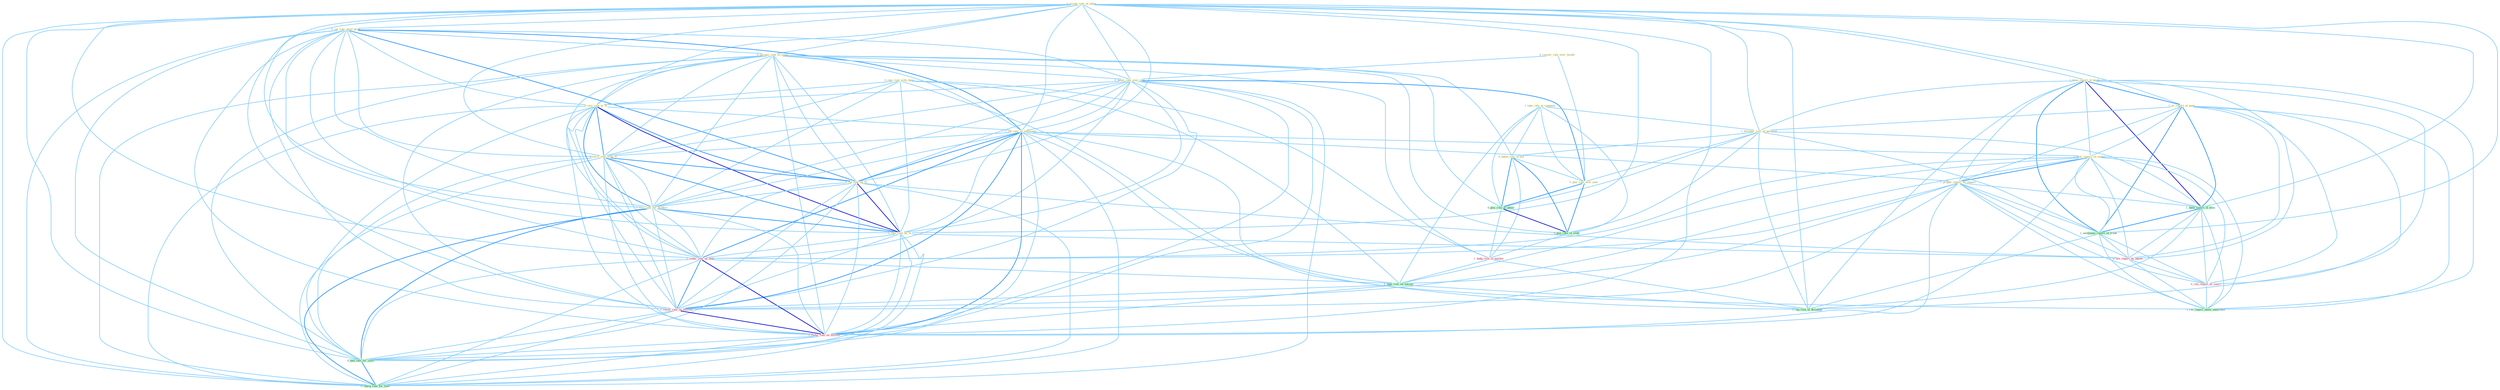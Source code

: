 Graph G{ 
    node
    [shape=polygon,style=filled,width=.5,height=.06,color="#BDFCC9",fixedsize=true,fontsize=4,
    fontcolor="#2f4f4f"];
    {node
    [color="#ffffe0", fontcolor="#8b7d6b"] "1_assum_rate_of_inflat " "1_been_report_of_death " "0_cut_rate_amid_grow " "0_increas_rate_in_coupl " "0_review_rule_over_month " "0_boost_rate_over_year " "1_ar_report_of_gene " "0_rais_risk_with_them " "0_rais_rate_to_% " "1_cut_rate_on_entitynam " "1_hear_report_on_experi " "0_carri_rate_with_% " "0_cut_rate_by_% " "1_take_role_at_compani " "1_prepar_report_on_impact " "1_downsiz_role_of_parastat " "1_rais_rate_for_product " "0_taken_role_in_aid " "0_rais_rate_by_% " "0_plai_role_over_year "}
{node [color="#fff0f5", fontcolor="#b22222"] "1_reduc_rate_on_debt " "1_hedg_risk_in_market " "0_file_report_by_phone " "0_cite_report_as_sourc " "1_lower_rate_on_million " "1_reduc_rate_on_million "}
edge [color="#B0E2FF"];

	"1_assum_rate_of_inflat " -- "1_been_report_of_death " [w="1", color="#87cefa" ];
	"1_assum_rate_of_inflat " -- "0_cut_rate_amid_grow " [w="1", color="#87cefa" ];
	"1_assum_rate_of_inflat " -- "0_increas_rate_in_coupl " [w="1", color="#87cefa" ];
	"1_assum_rate_of_inflat " -- "0_boost_rate_over_year " [w="1", color="#87cefa" ];
	"1_assum_rate_of_inflat " -- "1_ar_report_of_gene " [w="1", color="#87cefa" ];
	"1_assum_rate_of_inflat " -- "0_rais_rate_to_% " [w="1", color="#87cefa" ];
	"1_assum_rate_of_inflat " -- "1_cut_rate_on_entitynam " [w="1", color="#87cefa" ];
	"1_assum_rate_of_inflat " -- "0_carri_rate_with_% " [w="1", color="#87cefa" ];
	"1_assum_rate_of_inflat " -- "0_cut_rate_by_% " [w="1", color="#87cefa" ];
	"1_assum_rate_of_inflat " -- "1_downsiz_role_of_parastat " [w="1", color="#87cefa" ];
	"1_assum_rate_of_inflat " -- "1_rais_rate_for_product " [w="1", color="#87cefa" ];
	"1_assum_rate_of_inflat " -- "0_rais_rate_by_% " [w="1", color="#87cefa" ];
	"1_assum_rate_of_inflat " -- "1_reduc_rate_on_debt " [w="1", color="#87cefa" ];
	"1_assum_rate_of_inflat " -- "1_been_report_of_firm " [w="1", color="#87cefa" ];
	"1_assum_rate_of_inflat " -- "1_entitynam_report_of_trade " [w="1", color="#87cefa" ];
	"1_assum_rate_of_inflat " -- "1_lower_rate_on_million " [w="1", color="#87cefa" ];
	"1_assum_rate_of_inflat " -- "1_reduc_rate_on_million " [w="1", color="#87cefa" ];
	"1_assum_rate_of_inflat " -- "1_run_risk_of_disintegr " [w="1", color="#87cefa" ];
	"1_assum_rate_of_inflat " -- "0_had_rate_for_yield " [w="1", color="#87cefa" ];
	"1_assum_rate_of_inflat " -- "0_charg_rate_for_time " [w="1", color="#87cefa" ];
	"1_been_report_of_death " -- "1_ar_report_of_gene " [w="2", color="#1e90ff" , len=0.8];
	"1_been_report_of_death " -- "1_hear_report_on_experi " [w="1", color="#87cefa" ];
	"1_been_report_of_death " -- "1_prepar_report_on_impact " [w="1", color="#87cefa" ];
	"1_been_report_of_death " -- "1_downsiz_role_of_parastat " [w="1", color="#87cefa" ];
	"1_been_report_of_death " -- "1_been_report_of_firm " [w="3", color="#0000cd" , len=0.6];
	"1_been_report_of_death " -- "1_entitynam_report_of_trade " [w="2", color="#1e90ff" , len=0.8];
	"1_been_report_of_death " -- "0_file_report_by_phone " [w="1", color="#87cefa" ];
	"1_been_report_of_death " -- "0_cite_report_as_sourc " [w="1", color="#87cefa" ];
	"1_been_report_of_death " -- "1_run_risk_of_disintegr " [w="1", color="#87cefa" ];
	"1_been_report_of_death " -- "1_ran_report_about_entitynam " [w="1", color="#87cefa" ];
	"0_cut_rate_amid_grow " -- "0_increas_rate_in_coupl " [w="1", color="#87cefa" ];
	"0_cut_rate_amid_grow " -- "0_boost_rate_over_year " [w="1", color="#87cefa" ];
	"0_cut_rate_amid_grow " -- "0_rais_rate_to_% " [w="1", color="#87cefa" ];
	"0_cut_rate_amid_grow " -- "1_cut_rate_on_entitynam " [w="2", color="#1e90ff" , len=0.8];
	"0_cut_rate_amid_grow " -- "0_carri_rate_with_% " [w="1", color="#87cefa" ];
	"0_cut_rate_amid_grow " -- "0_cut_rate_by_% " [w="2", color="#1e90ff" , len=0.8];
	"0_cut_rate_amid_grow " -- "1_rais_rate_for_product " [w="1", color="#87cefa" ];
	"0_cut_rate_amid_grow " -- "0_rais_rate_by_% " [w="1", color="#87cefa" ];
	"0_cut_rate_amid_grow " -- "1_reduc_rate_on_debt " [w="1", color="#87cefa" ];
	"0_cut_rate_amid_grow " -- "1_lower_rate_on_million " [w="1", color="#87cefa" ];
	"0_cut_rate_amid_grow " -- "1_reduc_rate_on_million " [w="1", color="#87cefa" ];
	"0_cut_rate_amid_grow " -- "0_had_rate_for_yield " [w="1", color="#87cefa" ];
	"0_cut_rate_amid_grow " -- "0_charg_rate_for_time " [w="1", color="#87cefa" ];
	"0_increas_rate_in_coupl " -- "0_boost_rate_over_year " [w="1", color="#87cefa" ];
	"0_increas_rate_in_coupl " -- "0_rais_rate_to_% " [w="1", color="#87cefa" ];
	"0_increas_rate_in_coupl " -- "1_cut_rate_on_entitynam " [w="1", color="#87cefa" ];
	"0_increas_rate_in_coupl " -- "0_carri_rate_with_% " [w="1", color="#87cefa" ];
	"0_increas_rate_in_coupl " -- "0_cut_rate_by_% " [w="1", color="#87cefa" ];
	"0_increas_rate_in_coupl " -- "1_rais_rate_for_product " [w="1", color="#87cefa" ];
	"0_increas_rate_in_coupl " -- "0_taken_role_in_aid " [w="1", color="#87cefa" ];
	"0_increas_rate_in_coupl " -- "0_rais_rate_by_% " [w="1", color="#87cefa" ];
	"0_increas_rate_in_coupl " -- "1_reduc_rate_on_debt " [w="1", color="#87cefa" ];
	"0_increas_rate_in_coupl " -- "0_plai_role_in_phase " [w="1", color="#87cefa" ];
	"0_increas_rate_in_coupl " -- "0_plai_role_in_slide " [w="1", color="#87cefa" ];
	"0_increas_rate_in_coupl " -- "1_hedg_risk_in_market " [w="1", color="#87cefa" ];
	"0_increas_rate_in_coupl " -- "1_lower_rate_on_million " [w="1", color="#87cefa" ];
	"0_increas_rate_in_coupl " -- "1_reduc_rate_on_million " [w="1", color="#87cefa" ];
	"0_increas_rate_in_coupl " -- "0_had_rate_for_yield " [w="1", color="#87cefa" ];
	"0_increas_rate_in_coupl " -- "0_charg_rate_for_time " [w="1", color="#87cefa" ];
	"0_review_rule_over_month " -- "0_boost_rate_over_year " [w="1", color="#87cefa" ];
	"0_review_rule_over_month " -- "0_plai_role_over_year " [w="1", color="#87cefa" ];
	"0_boost_rate_over_year " -- "0_rais_rate_to_% " [w="1", color="#87cefa" ];
	"0_boost_rate_over_year " -- "1_cut_rate_on_entitynam " [w="1", color="#87cefa" ];
	"0_boost_rate_over_year " -- "0_carri_rate_with_% " [w="1", color="#87cefa" ];
	"0_boost_rate_over_year " -- "0_cut_rate_by_% " [w="1", color="#87cefa" ];
	"0_boost_rate_over_year " -- "1_rais_rate_for_product " [w="1", color="#87cefa" ];
	"0_boost_rate_over_year " -- "0_rais_rate_by_% " [w="1", color="#87cefa" ];
	"0_boost_rate_over_year " -- "0_plai_role_over_year " [w="2", color="#1e90ff" , len=0.8];
	"0_boost_rate_over_year " -- "1_reduc_rate_on_debt " [w="1", color="#87cefa" ];
	"0_boost_rate_over_year " -- "1_lower_rate_on_million " [w="1", color="#87cefa" ];
	"0_boost_rate_over_year " -- "1_reduc_rate_on_million " [w="1", color="#87cefa" ];
	"0_boost_rate_over_year " -- "0_had_rate_for_yield " [w="1", color="#87cefa" ];
	"0_boost_rate_over_year " -- "0_charg_rate_for_time " [w="1", color="#87cefa" ];
	"1_ar_report_of_gene " -- "1_hear_report_on_experi " [w="1", color="#87cefa" ];
	"1_ar_report_of_gene " -- "1_prepar_report_on_impact " [w="1", color="#87cefa" ];
	"1_ar_report_of_gene " -- "1_downsiz_role_of_parastat " [w="1", color="#87cefa" ];
	"1_ar_report_of_gene " -- "1_been_report_of_firm " [w="2", color="#1e90ff" , len=0.8];
	"1_ar_report_of_gene " -- "1_entitynam_report_of_trade " [w="2", color="#1e90ff" , len=0.8];
	"1_ar_report_of_gene " -- "0_file_report_by_phone " [w="1", color="#87cefa" ];
	"1_ar_report_of_gene " -- "0_cite_report_as_sourc " [w="1", color="#87cefa" ];
	"1_ar_report_of_gene " -- "1_run_risk_of_disintegr " [w="1", color="#87cefa" ];
	"1_ar_report_of_gene " -- "1_ran_report_about_entitynam " [w="1", color="#87cefa" ];
	"0_rais_risk_with_them " -- "0_rais_rate_to_% " [w="1", color="#87cefa" ];
	"0_rais_risk_with_them " -- "0_carri_rate_with_% " [w="1", color="#87cefa" ];
	"0_rais_risk_with_them " -- "1_rais_rate_for_product " [w="1", color="#87cefa" ];
	"0_rais_risk_with_them " -- "0_rais_rate_by_% " [w="1", color="#87cefa" ];
	"0_rais_risk_with_them " -- "1_hedg_risk_in_market " [w="1", color="#87cefa" ];
	"0_rais_risk_with_them " -- "1_take_risk_on_outcom " [w="1", color="#87cefa" ];
	"0_rais_risk_with_them " -- "1_run_risk_of_disintegr " [w="1", color="#87cefa" ];
	"0_rais_rate_to_% " -- "1_cut_rate_on_entitynam " [w="1", color="#87cefa" ];
	"0_rais_rate_to_% " -- "0_carri_rate_with_% " [w="2", color="#1e90ff" , len=0.8];
	"0_rais_rate_to_% " -- "0_cut_rate_by_% " [w="2", color="#1e90ff" , len=0.8];
	"0_rais_rate_to_% " -- "1_rais_rate_for_product " [w="2", color="#1e90ff" , len=0.8];
	"0_rais_rate_to_% " -- "0_rais_rate_by_% " [w="3", color="#0000cd" , len=0.6];
	"0_rais_rate_to_% " -- "1_reduc_rate_on_debt " [w="1", color="#87cefa" ];
	"0_rais_rate_to_% " -- "1_lower_rate_on_million " [w="1", color="#87cefa" ];
	"0_rais_rate_to_% " -- "1_reduc_rate_on_million " [w="1", color="#87cefa" ];
	"0_rais_rate_to_% " -- "0_had_rate_for_yield " [w="1", color="#87cefa" ];
	"0_rais_rate_to_% " -- "0_charg_rate_for_time " [w="1", color="#87cefa" ];
	"1_cut_rate_on_entitynam " -- "1_hear_report_on_experi " [w="1", color="#87cefa" ];
	"1_cut_rate_on_entitynam " -- "0_carri_rate_with_% " [w="1", color="#87cefa" ];
	"1_cut_rate_on_entitynam " -- "0_cut_rate_by_% " [w="2", color="#1e90ff" , len=0.8];
	"1_cut_rate_on_entitynam " -- "1_prepar_report_on_impact " [w="1", color="#87cefa" ];
	"1_cut_rate_on_entitynam " -- "1_rais_rate_for_product " [w="1", color="#87cefa" ];
	"1_cut_rate_on_entitynam " -- "0_rais_rate_by_% " [w="1", color="#87cefa" ];
	"1_cut_rate_on_entitynam " -- "1_reduc_rate_on_debt " [w="2", color="#1e90ff" , len=0.8];
	"1_cut_rate_on_entitynam " -- "1_take_risk_on_outcom " [w="1", color="#87cefa" ];
	"1_cut_rate_on_entitynam " -- "1_lower_rate_on_million " [w="2", color="#1e90ff" , len=0.8];
	"1_cut_rate_on_entitynam " -- "1_reduc_rate_on_million " [w="2", color="#1e90ff" , len=0.8];
	"1_cut_rate_on_entitynam " -- "0_had_rate_for_yield " [w="1", color="#87cefa" ];
	"1_cut_rate_on_entitynam " -- "0_charg_rate_for_time " [w="1", color="#87cefa" ];
	"1_cut_rate_on_entitynam " -- "1_ran_report_about_entitynam " [w="1", color="#87cefa" ];
	"1_hear_report_on_experi " -- "1_prepar_report_on_impact " [w="2", color="#1e90ff" , len=0.8];
	"1_hear_report_on_experi " -- "1_reduc_rate_on_debt " [w="1", color="#87cefa" ];
	"1_hear_report_on_experi " -- "1_been_report_of_firm " [w="1", color="#87cefa" ];
	"1_hear_report_on_experi " -- "1_entitynam_report_of_trade " [w="1", color="#87cefa" ];
	"1_hear_report_on_experi " -- "1_take_risk_on_outcom " [w="1", color="#87cefa" ];
	"1_hear_report_on_experi " -- "0_file_report_by_phone " [w="1", color="#87cefa" ];
	"1_hear_report_on_experi " -- "0_cite_report_as_sourc " [w="1", color="#87cefa" ];
	"1_hear_report_on_experi " -- "1_lower_rate_on_million " [w="1", color="#87cefa" ];
	"1_hear_report_on_experi " -- "1_reduc_rate_on_million " [w="1", color="#87cefa" ];
	"1_hear_report_on_experi " -- "1_ran_report_about_entitynam " [w="1", color="#87cefa" ];
	"0_carri_rate_with_% " -- "0_cut_rate_by_% " [w="2", color="#1e90ff" , len=0.8];
	"0_carri_rate_with_% " -- "1_rais_rate_for_product " [w="1", color="#87cefa" ];
	"0_carri_rate_with_% " -- "0_rais_rate_by_% " [w="2", color="#1e90ff" , len=0.8];
	"0_carri_rate_with_% " -- "1_reduc_rate_on_debt " [w="1", color="#87cefa" ];
	"0_carri_rate_with_% " -- "1_lower_rate_on_million " [w="1", color="#87cefa" ];
	"0_carri_rate_with_% " -- "1_reduc_rate_on_million " [w="1", color="#87cefa" ];
	"0_carri_rate_with_% " -- "0_had_rate_for_yield " [w="1", color="#87cefa" ];
	"0_carri_rate_with_% " -- "0_charg_rate_for_time " [w="1", color="#87cefa" ];
	"0_cut_rate_by_% " -- "1_rais_rate_for_product " [w="1", color="#87cefa" ];
	"0_cut_rate_by_% " -- "0_rais_rate_by_% " [w="3", color="#0000cd" , len=0.6];
	"0_cut_rate_by_% " -- "1_reduc_rate_on_debt " [w="1", color="#87cefa" ];
	"0_cut_rate_by_% " -- "0_file_report_by_phone " [w="1", color="#87cefa" ];
	"0_cut_rate_by_% " -- "1_lower_rate_on_million " [w="1", color="#87cefa" ];
	"0_cut_rate_by_% " -- "1_reduc_rate_on_million " [w="1", color="#87cefa" ];
	"0_cut_rate_by_% " -- "0_had_rate_for_yield " [w="1", color="#87cefa" ];
	"0_cut_rate_by_% " -- "0_charg_rate_for_time " [w="1", color="#87cefa" ];
	"1_take_role_at_compani " -- "1_downsiz_role_of_parastat " [w="1", color="#87cefa" ];
	"1_take_role_at_compani " -- "0_taken_role_in_aid " [w="1", color="#87cefa" ];
	"1_take_role_at_compani " -- "0_plai_role_over_year " [w="1", color="#87cefa" ];
	"1_take_role_at_compani " -- "0_plai_role_in_phase " [w="1", color="#87cefa" ];
	"1_take_role_at_compani " -- "0_plai_role_in_slide " [w="1", color="#87cefa" ];
	"1_take_role_at_compani " -- "1_take_risk_on_outcom " [w="1", color="#87cefa" ];
	"1_prepar_report_on_impact " -- "1_reduc_rate_on_debt " [w="1", color="#87cefa" ];
	"1_prepar_report_on_impact " -- "1_been_report_of_firm " [w="1", color="#87cefa" ];
	"1_prepar_report_on_impact " -- "1_entitynam_report_of_trade " [w="1", color="#87cefa" ];
	"1_prepar_report_on_impact " -- "1_take_risk_on_outcom " [w="1", color="#87cefa" ];
	"1_prepar_report_on_impact " -- "0_file_report_by_phone " [w="1", color="#87cefa" ];
	"1_prepar_report_on_impact " -- "0_cite_report_as_sourc " [w="1", color="#87cefa" ];
	"1_prepar_report_on_impact " -- "1_lower_rate_on_million " [w="1", color="#87cefa" ];
	"1_prepar_report_on_impact " -- "1_reduc_rate_on_million " [w="1", color="#87cefa" ];
	"1_prepar_report_on_impact " -- "1_ran_report_about_entitynam " [w="1", color="#87cefa" ];
	"1_downsiz_role_of_parastat " -- "0_taken_role_in_aid " [w="1", color="#87cefa" ];
	"1_downsiz_role_of_parastat " -- "0_plai_role_over_year " [w="1", color="#87cefa" ];
	"1_downsiz_role_of_parastat " -- "0_plai_role_in_phase " [w="1", color="#87cefa" ];
	"1_downsiz_role_of_parastat " -- "1_been_report_of_firm " [w="1", color="#87cefa" ];
	"1_downsiz_role_of_parastat " -- "0_plai_role_in_slide " [w="1", color="#87cefa" ];
	"1_downsiz_role_of_parastat " -- "1_entitynam_report_of_trade " [w="1", color="#87cefa" ];
	"1_downsiz_role_of_parastat " -- "1_run_risk_of_disintegr " [w="1", color="#87cefa" ];
	"1_rais_rate_for_product " -- "0_rais_rate_by_% " [w="2", color="#1e90ff" , len=0.8];
	"1_rais_rate_for_product " -- "1_reduc_rate_on_debt " [w="1", color="#87cefa" ];
	"1_rais_rate_for_product " -- "1_lower_rate_on_million " [w="1", color="#87cefa" ];
	"1_rais_rate_for_product " -- "1_reduc_rate_on_million " [w="1", color="#87cefa" ];
	"1_rais_rate_for_product " -- "0_had_rate_for_yield " [w="2", color="#1e90ff" , len=0.8];
	"1_rais_rate_for_product " -- "0_charg_rate_for_time " [w="2", color="#1e90ff" , len=0.8];
	"0_taken_role_in_aid " -- "0_plai_role_over_year " [w="1", color="#87cefa" ];
	"0_taken_role_in_aid " -- "0_plai_role_in_phase " [w="2", color="#1e90ff" , len=0.8];
	"0_taken_role_in_aid " -- "0_plai_role_in_slide " [w="2", color="#1e90ff" , len=0.8];
	"0_taken_role_in_aid " -- "1_hedg_risk_in_market " [w="1", color="#87cefa" ];
	"0_rais_rate_by_% " -- "1_reduc_rate_on_debt " [w="1", color="#87cefa" ];
	"0_rais_rate_by_% " -- "0_file_report_by_phone " [w="1", color="#87cefa" ];
	"0_rais_rate_by_% " -- "1_lower_rate_on_million " [w="1", color="#87cefa" ];
	"0_rais_rate_by_% " -- "1_reduc_rate_on_million " [w="1", color="#87cefa" ];
	"0_rais_rate_by_% " -- "0_had_rate_for_yield " [w="1", color="#87cefa" ];
	"0_rais_rate_by_% " -- "0_charg_rate_for_time " [w="1", color="#87cefa" ];
	"0_plai_role_over_year " -- "0_plai_role_in_phase " [w="2", color="#1e90ff" , len=0.8];
	"0_plai_role_over_year " -- "0_plai_role_in_slide " [w="2", color="#1e90ff" , len=0.8];
	"1_reduc_rate_on_debt " -- "1_take_risk_on_outcom " [w="1", color="#87cefa" ];
	"1_reduc_rate_on_debt " -- "1_lower_rate_on_million " [w="2", color="#1e90ff" , len=0.8];
	"1_reduc_rate_on_debt " -- "1_reduc_rate_on_million " [w="3", color="#0000cd" , len=0.6];
	"1_reduc_rate_on_debt " -- "0_had_rate_for_yield " [w="1", color="#87cefa" ];
	"1_reduc_rate_on_debt " -- "0_charg_rate_for_time " [w="1", color="#87cefa" ];
	"0_plai_role_in_phase " -- "0_plai_role_in_slide " [w="3", color="#0000cd" , len=0.6];
	"0_plai_role_in_phase " -- "1_hedg_risk_in_market " [w="1", color="#87cefa" ];
	"1_been_report_of_firm " -- "1_entitynam_report_of_trade " [w="2", color="#1e90ff" , len=0.8];
	"1_been_report_of_firm " -- "0_file_report_by_phone " [w="1", color="#87cefa" ];
	"1_been_report_of_firm " -- "0_cite_report_as_sourc " [w="1", color="#87cefa" ];
	"1_been_report_of_firm " -- "1_run_risk_of_disintegr " [w="1", color="#87cefa" ];
	"1_been_report_of_firm " -- "1_ran_report_about_entitynam " [w="1", color="#87cefa" ];
	"0_plai_role_in_slide " -- "1_hedg_risk_in_market " [w="1", color="#87cefa" ];
	"1_entitynam_report_of_trade " -- "0_file_report_by_phone " [w="1", color="#87cefa" ];
	"1_entitynam_report_of_trade " -- "0_cite_report_as_sourc " [w="1", color="#87cefa" ];
	"1_entitynam_report_of_trade " -- "1_run_risk_of_disintegr " [w="1", color="#87cefa" ];
	"1_entitynam_report_of_trade " -- "1_ran_report_about_entitynam " [w="1", color="#87cefa" ];
	"1_hedg_risk_in_market " -- "1_take_risk_on_outcom " [w="1", color="#87cefa" ];
	"1_hedg_risk_in_market " -- "1_run_risk_of_disintegr " [w="1", color="#87cefa" ];
	"1_take_risk_on_outcom " -- "1_lower_rate_on_million " [w="1", color="#87cefa" ];
	"1_take_risk_on_outcom " -- "1_reduc_rate_on_million " [w="1", color="#87cefa" ];
	"1_take_risk_on_outcom " -- "1_run_risk_of_disintegr " [w="1", color="#87cefa" ];
	"0_file_report_by_phone " -- "0_cite_report_as_sourc " [w="1", color="#87cefa" ];
	"0_file_report_by_phone " -- "1_ran_report_about_entitynam " [w="1", color="#87cefa" ];
	"0_cite_report_as_sourc " -- "1_ran_report_about_entitynam " [w="1", color="#87cefa" ];
	"1_lower_rate_on_million " -- "1_reduc_rate_on_million " [w="3", color="#0000cd" , len=0.6];
	"1_lower_rate_on_million " -- "0_had_rate_for_yield " [w="1", color="#87cefa" ];
	"1_lower_rate_on_million " -- "0_charg_rate_for_time " [w="1", color="#87cefa" ];
	"1_reduc_rate_on_million " -- "0_had_rate_for_yield " [w="1", color="#87cefa" ];
	"1_reduc_rate_on_million " -- "0_charg_rate_for_time " [w="1", color="#87cefa" ];
	"0_had_rate_for_yield " -- "0_charg_rate_for_time " [w="2", color="#1e90ff" , len=0.8];
}